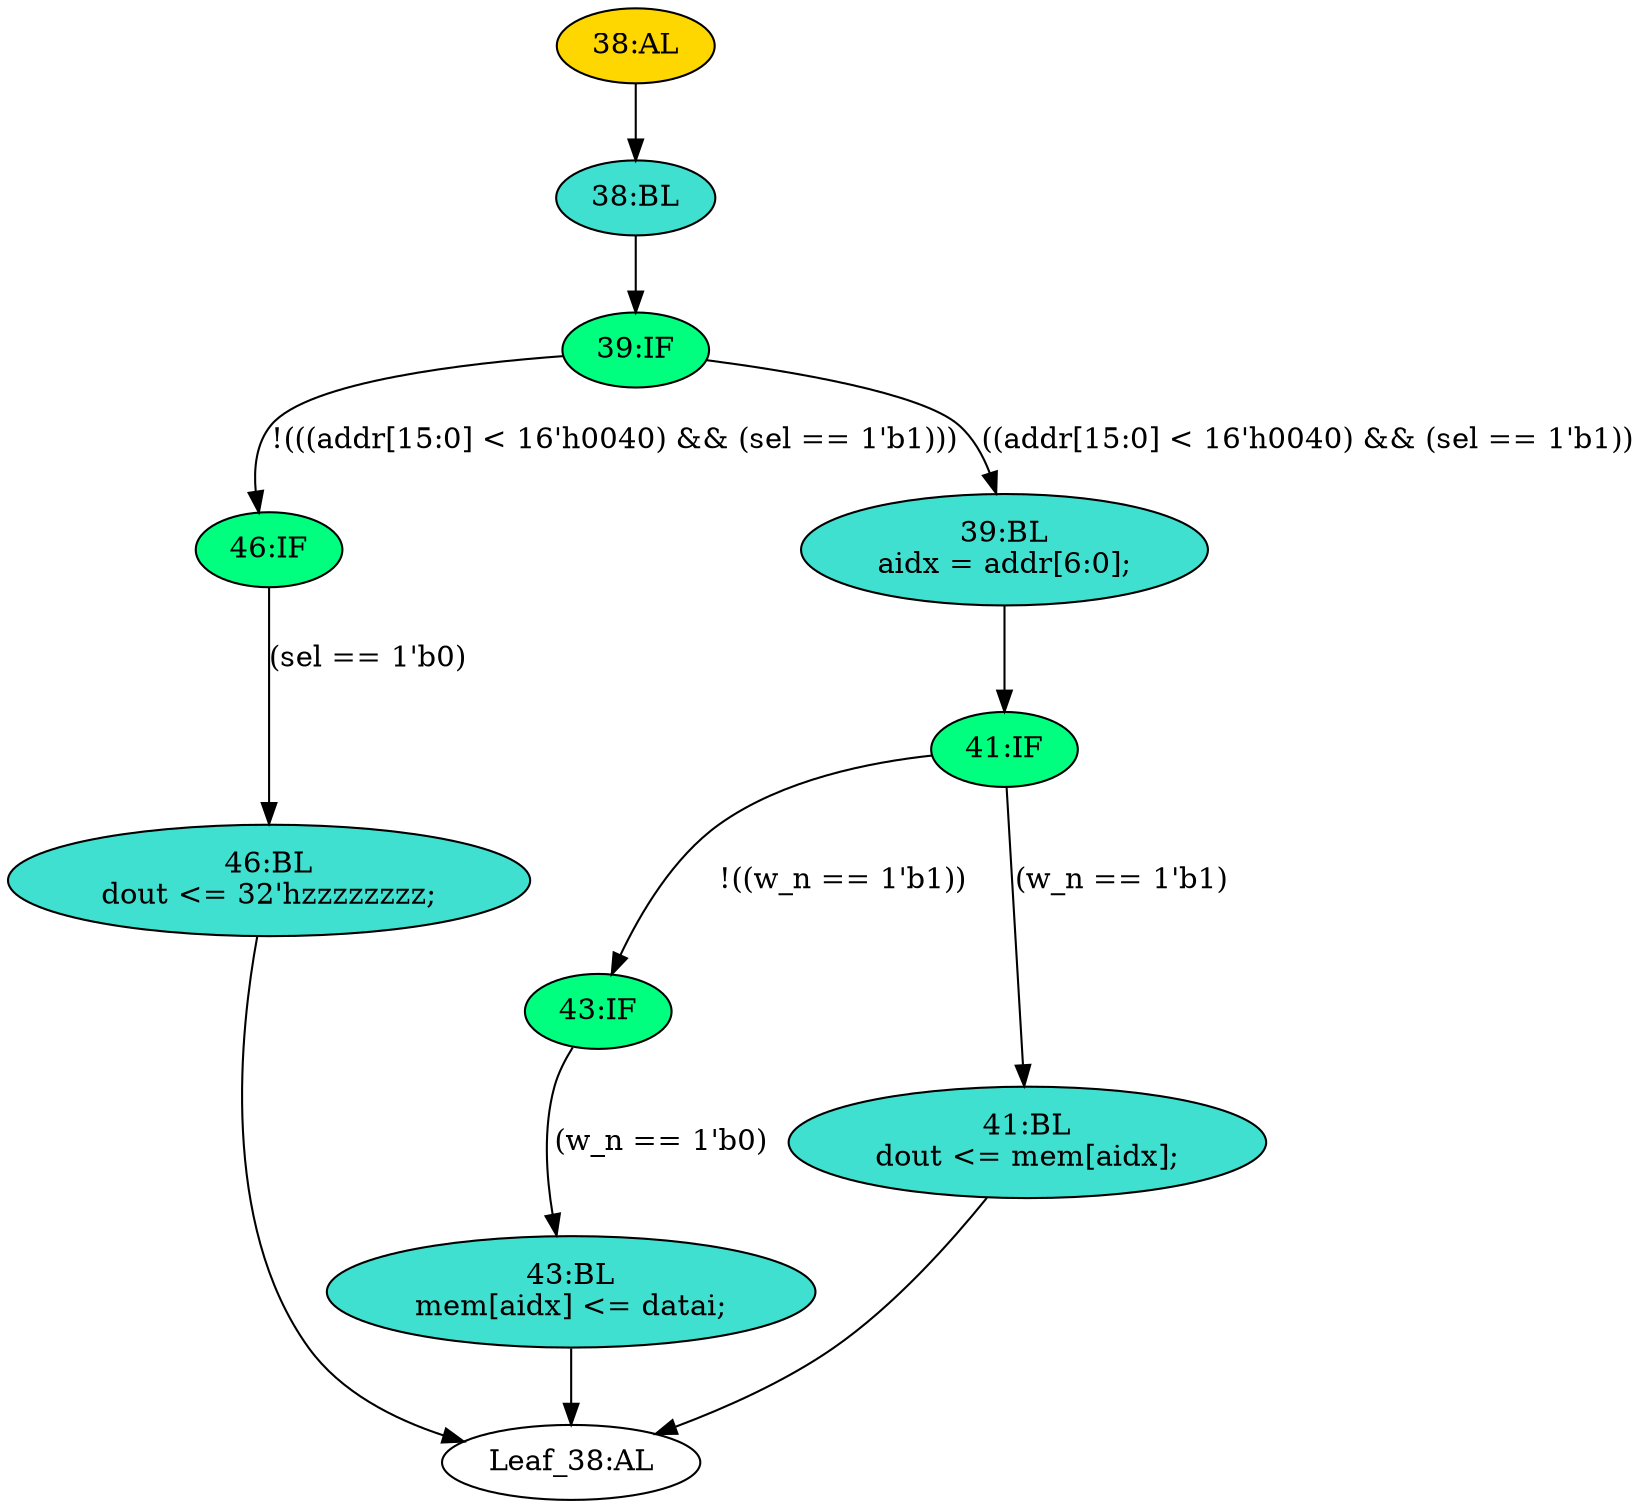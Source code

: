 strict digraph "" {
	node [label="\N"];
	"46:BL"	 [ast="<pyverilog.vparser.ast.Block object at 0x7f174d41a750>",
		fillcolor=turquoise,
		label="46:BL
dout <= 32'hzzzzzzzz;",
		statements="[<pyverilog.vparser.ast.NonblockingSubstitution object at 0x7f174d41a0d0>]",
		style=filled,
		typ=Block];
	"Leaf_38:AL"	 [def_var="['mem', 'aidx', 'dout']",
		label="Leaf_38:AL"];
	"46:BL" -> "Leaf_38:AL"	 [cond="[]",
		lineno=None];
	"39:IF"	 [ast="<pyverilog.vparser.ast.IfStatement object at 0x7f174d405210>",
		fillcolor=springgreen,
		label="39:IF",
		statements="[]",
		style=filled,
		typ=IfStatement];
	"46:IF"	 [ast="<pyverilog.vparser.ast.IfStatement object at 0x7f174d41ad10>",
		fillcolor=springgreen,
		label="46:IF",
		statements="[]",
		style=filled,
		typ=IfStatement];
	"39:IF" -> "46:IF"	 [cond="['addr', 'sel']",
		label="!(((addr[15:0] < 16'h0040) && (sel == 1'b1)))",
		lineno=39];
	"39:BL"	 [ast="<pyverilog.vparser.ast.Block object at 0x7f174d405090>",
		fillcolor=turquoise,
		label="39:BL
aidx = addr[6:0];",
		statements="[<pyverilog.vparser.ast.BlockingSubstitution object at 0x7f174d41ae10>]",
		style=filled,
		typ=Block];
	"39:IF" -> "39:BL"	 [cond="['addr', 'sel']",
		label="((addr[15:0] < 16'h0040) && (sel == 1'b1))",
		lineno=39];
	"43:IF"	 [ast="<pyverilog.vparser.ast.IfStatement object at 0x7f174d41a990>",
		fillcolor=springgreen,
		label="43:IF",
		statements="[]",
		style=filled,
		typ=IfStatement];
	"43:BL"	 [ast="<pyverilog.vparser.ast.Block object at 0x7f174d41aa50>",
		fillcolor=turquoise,
		label="43:BL
mem[aidx] <= datai;",
		statements="[<pyverilog.vparser.ast.NonblockingSubstitution object at 0x7f174d41aa90>]",
		style=filled,
		typ=Block];
	"43:IF" -> "43:BL"	 [cond="['w_n']",
		label="(w_n == 1'b0)",
		lineno=43];
	"46:IF" -> "46:BL"	 [cond="['sel']",
		label="(sel == 1'b0)",
		lineno=46];
	"41:IF"	 [ast="<pyverilog.vparser.ast.IfStatement object at 0x7f174d4050d0>",
		fillcolor=springgreen,
		label="41:IF",
		statements="[]",
		style=filled,
		typ=IfStatement];
	"39:BL" -> "41:IF"	 [cond="[]",
		lineno=None];
	"38:BL"	 [ast="<pyverilog.vparser.ast.Block object at 0x7f174d4051d0>",
		fillcolor=turquoise,
		label="38:BL",
		statements="[]",
		style=filled,
		typ=Block];
	"38:BL" -> "39:IF"	 [cond="[]",
		lineno=None];
	"41:BL"	 [ast="<pyverilog.vparser.ast.Block object at 0x7f174d41a950>",
		fillcolor=turquoise,
		label="41:BL
dout <= mem[aidx];",
		statements="[<pyverilog.vparser.ast.NonblockingSubstitution object at 0x7f174d41a790>]",
		style=filled,
		typ=Block];
	"41:BL" -> "Leaf_38:AL"	 [cond="[]",
		lineno=None];
	"38:AL"	 [ast="<pyverilog.vparser.ast.Always object at 0x7f174d4054d0>",
		clk_sens=True,
		fillcolor=gold,
		label="38:AL",
		sens="['clk']",
		statements="[]",
		style=filled,
		typ=Always,
		use_var="['w_n', 'datai', 'addr', 'mem', 'aidx', 'sel']"];
	"38:AL" -> "38:BL"	 [cond="[]",
		lineno=None];
	"41:IF" -> "43:IF"	 [cond="['w_n']",
		label="!((w_n == 1'b1))",
		lineno=41];
	"41:IF" -> "41:BL"	 [cond="['w_n']",
		label="(w_n == 1'b1)",
		lineno=41];
	"43:BL" -> "Leaf_38:AL"	 [cond="[]",
		lineno=None];
}
